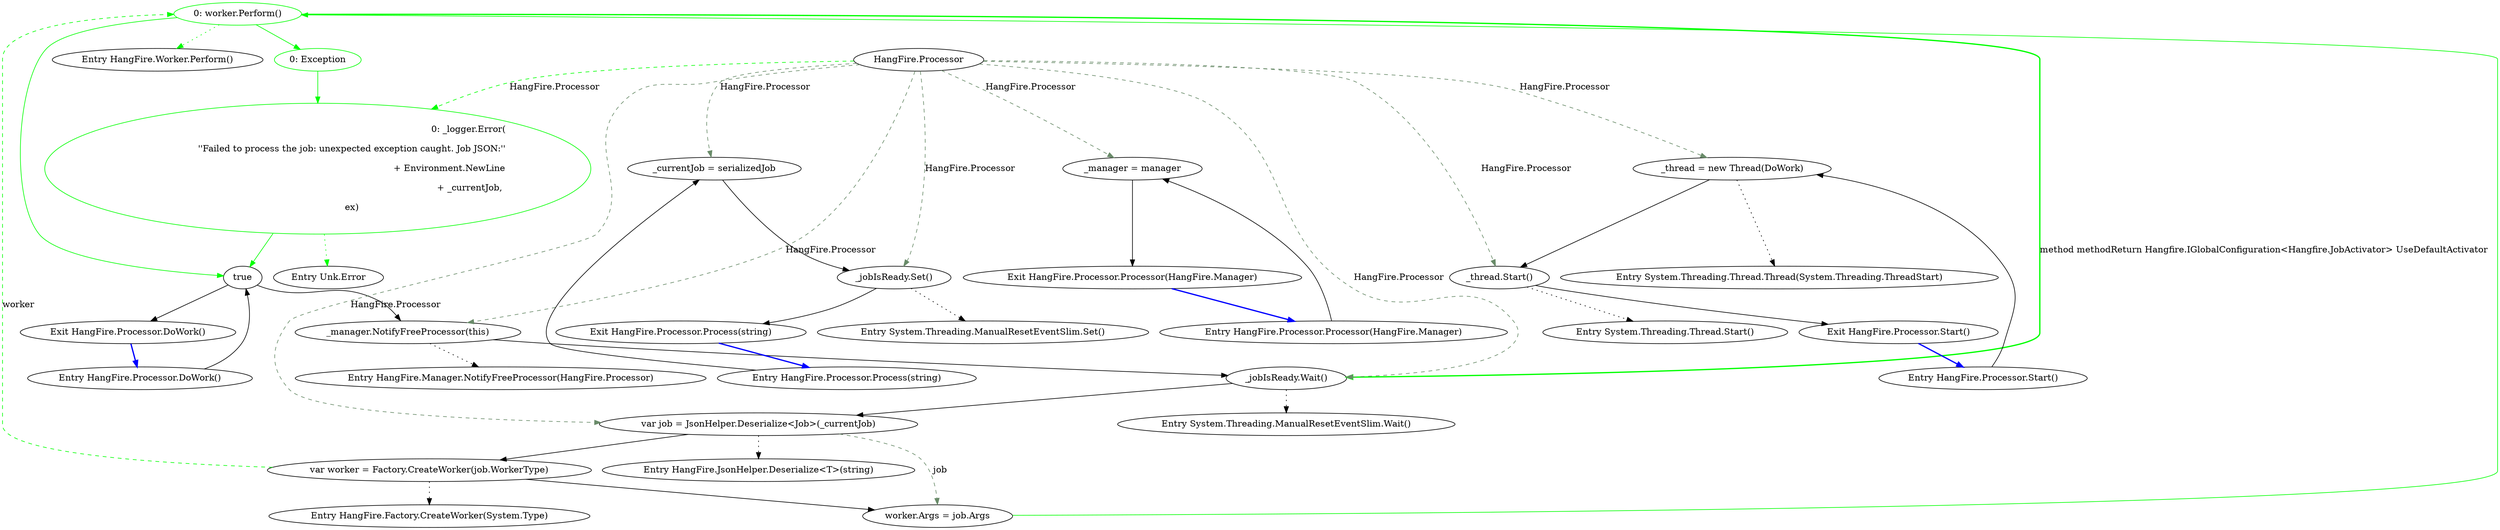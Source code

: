 digraph  {
d21 [cluster="HangFire.Processor.DoWork()", color=green, community=0, label="0: worker.Perform()", span="51-51"];
d19 [cluster="HangFire.Processor.DoWork()", label="var worker = Factory.CreateWorker(job.WorkerType)", span="46-46"];
d20 [cluster="HangFire.Processor.DoWork()", label="worker.Args = job.Args", span="48-48"];
d22 [cluster="HangFire.Processor.DoWork()", color=green, community=0, label="0: Exception", span="54-54"];
d15 [cluster="HangFire.Processor.DoWork()", label=true, span="37-37"];
d29 [cluster="HangFire.Worker.Perform()", label="Entry HangFire.Worker.Perform()", span="9-9"];
d17 [cluster="HangFire.Processor.DoWork()", label="_jobIsReady.Wait()", span="40-40"];
d23 [cluster="HangFire.Processor.DoWork()", color=green, community=0, label="0: _logger.Error(\r\n                        ''Failed to process the job: unexpected exception caught. Job JSON:''\r\n                        + Environment.NewLine\r\n                        + _currentJob, \r\n                        ex)", span="56-60"];
d31 [label="HangFire.Processor", span=""];
d30 [cluster="Unk.Error", label="Entry Unk.Error", span=""];
d18 [cluster="HangFire.Processor.DoWork()", label="var job = JsonHelper.Deserialize<Job>(_currentJob)", span="44-44"];
d28 [cluster="HangFire.Factory.CreateWorker(System.Type)", label="Entry HangFire.Factory.CreateWorker(System.Type)", span="20-20"];
d14 [cluster="HangFire.Processor.DoWork()", label="Entry HangFire.Processor.DoWork()", span="35-35"];
d16 [cluster="HangFire.Processor.DoWork()", label="_manager.NotifyFreeProcessor(this)", span="39-39"];
d24 [cluster="HangFire.Processor.DoWork()", label="Exit HangFire.Processor.DoWork()", span="35-35"];
d26 [cluster="System.Threading.ManualResetEventSlim.Wait()", label="Entry System.Threading.ManualResetEventSlim.Wait()", span="0-0"];
d1 [cluster="HangFire.Processor.Processor(HangFire.Manager)", label="_manager = manager", span="19-19"];
d4 [cluster="HangFire.Processor.Start()", label="_thread = new Thread(DoWork)", span="24-24"];
d5 [cluster="HangFire.Processor.Start()", label="_thread.Start()", span="25-25"];
d10 [cluster="HangFire.Processor.Process(string)", label="_currentJob = serializedJob", span="31-31"];
d11 [cluster="HangFire.Processor.Process(string)", label="_jobIsReady.Set()", span="32-32"];
d27 [cluster="HangFire.JsonHelper.Deserialize<T>(string)", label="Entry HangFire.JsonHelper.Deserialize<T>(string)", span="11-11"];
d25 [cluster="HangFire.Manager.NotifyFreeProcessor(HangFire.Processor)", label="Entry HangFire.Manager.NotifyFreeProcessor(HangFire.Processor)", span="40-40"];
d0 [cluster="HangFire.Processor.Processor(HangFire.Manager)", label="Entry HangFire.Processor.Processor(HangFire.Manager)", span="17-17"];
d2 [cluster="HangFire.Processor.Processor(HangFire.Manager)", label="Exit HangFire.Processor.Processor(HangFire.Manager)", span="17-17"];
d3 [cluster="HangFire.Processor.Start()", label="Entry HangFire.Processor.Start()", span="22-22"];
d7 [cluster="System.Threading.Thread.Thread(System.Threading.ThreadStart)", label="Entry System.Threading.Thread.Thread(System.Threading.ThreadStart)", span="0-0"];
d6 [cluster="HangFire.Processor.Start()", label="Exit HangFire.Processor.Start()", span="22-22"];
d8 [cluster="System.Threading.Thread.Start()", label="Entry System.Threading.Thread.Start()", span="0-0"];
d9 [cluster="HangFire.Processor.Process(string)", label="Entry HangFire.Processor.Process(string)", span="28-28"];
d12 [cluster="HangFire.Processor.Process(string)", label="Exit HangFire.Processor.Process(string)", span="28-28"];
d13 [cluster="System.Threading.ManualResetEventSlim.Set()", label="Entry System.Threading.ManualResetEventSlim.Set()", span="0-0"];
d21 -> d22  [color=green, key=0, style=solid];
d21 -> d15  [color=green, key=0, style=solid];
d21 -> d29  [color=green, key=2, style=dotted];
d21 -> d17  [color=green, key=3, label="method methodReturn Hangfire.IGlobalConfiguration<Hangfire.JobActivator> UseDefaultActivator", style=bold];
d19 -> d21  [color=green, key=1, label=worker, style=dashed];
d19 -> d20  [key=0, style=solid];
d19 -> d28  [key=2, style=dotted];
d20 -> d21  [color=green, key=0, style=solid];
d22 -> d23  [color=green, key=0, style=solid];
d15 -> d16  [key=0, style=solid];
d15 -> d24  [key=0, style=solid];
d17 -> d18  [key=0, style=solid];
d17 -> d26  [key=2, style=dotted];
d23 -> d15  [color=green, key=0, style=solid];
d23 -> d30  [color=green, key=2, style=dotted];
d31 -> d23  [color=green, key=1, label="HangFire.Processor", style=dashed];
d31 -> d17  [color=darkseagreen4, key=1, label="HangFire.Processor", style=dashed];
d31 -> d1  [color=darkseagreen4, key=1, label="HangFire.Processor", style=dashed];
d31 -> d4  [color=darkseagreen4, key=1, label="HangFire.Processor", style=dashed];
d31 -> d5  [color=darkseagreen4, key=1, label="HangFire.Processor", style=dashed];
d31 -> d10  [color=darkseagreen4, key=1, label="HangFire.Processor", style=dashed];
d31 -> d11  [color=darkseagreen4, key=1, label="HangFire.Processor", style=dashed];
d31 -> d16  [color=darkseagreen4, key=1, label="HangFire.Processor", style=dashed];
d31 -> d18  [color=darkseagreen4, key=1, label="HangFire.Processor", style=dashed];
d18 -> d19  [key=0, style=solid];
d18 -> d20  [color=darkseagreen4, key=1, label=job, style=dashed];
d18 -> d27  [key=2, style=dotted];
d14 -> d15  [key=0, style=solid];
d16 -> d17  [key=0, style=solid];
d16 -> d25  [key=2, style=dotted];
d24 -> d14  [color=blue, key=0, style=bold];
d1 -> d2  [key=0, style=solid];
d4 -> d5  [key=0, style=solid];
d4 -> d7  [key=2, style=dotted];
d5 -> d6  [key=0, style=solid];
d5 -> d8  [key=2, style=dotted];
d10 -> d11  [key=0, style=solid];
d11 -> d12  [key=0, style=solid];
d11 -> d13  [key=2, style=dotted];
d0 -> d1  [key=0, style=solid];
d2 -> d0  [color=blue, key=0, style=bold];
d3 -> d4  [key=0, style=solid];
d6 -> d3  [color=blue, key=0, style=bold];
d9 -> d10  [key=0, style=solid];
d12 -> d9  [color=blue, key=0, style=bold];
}
